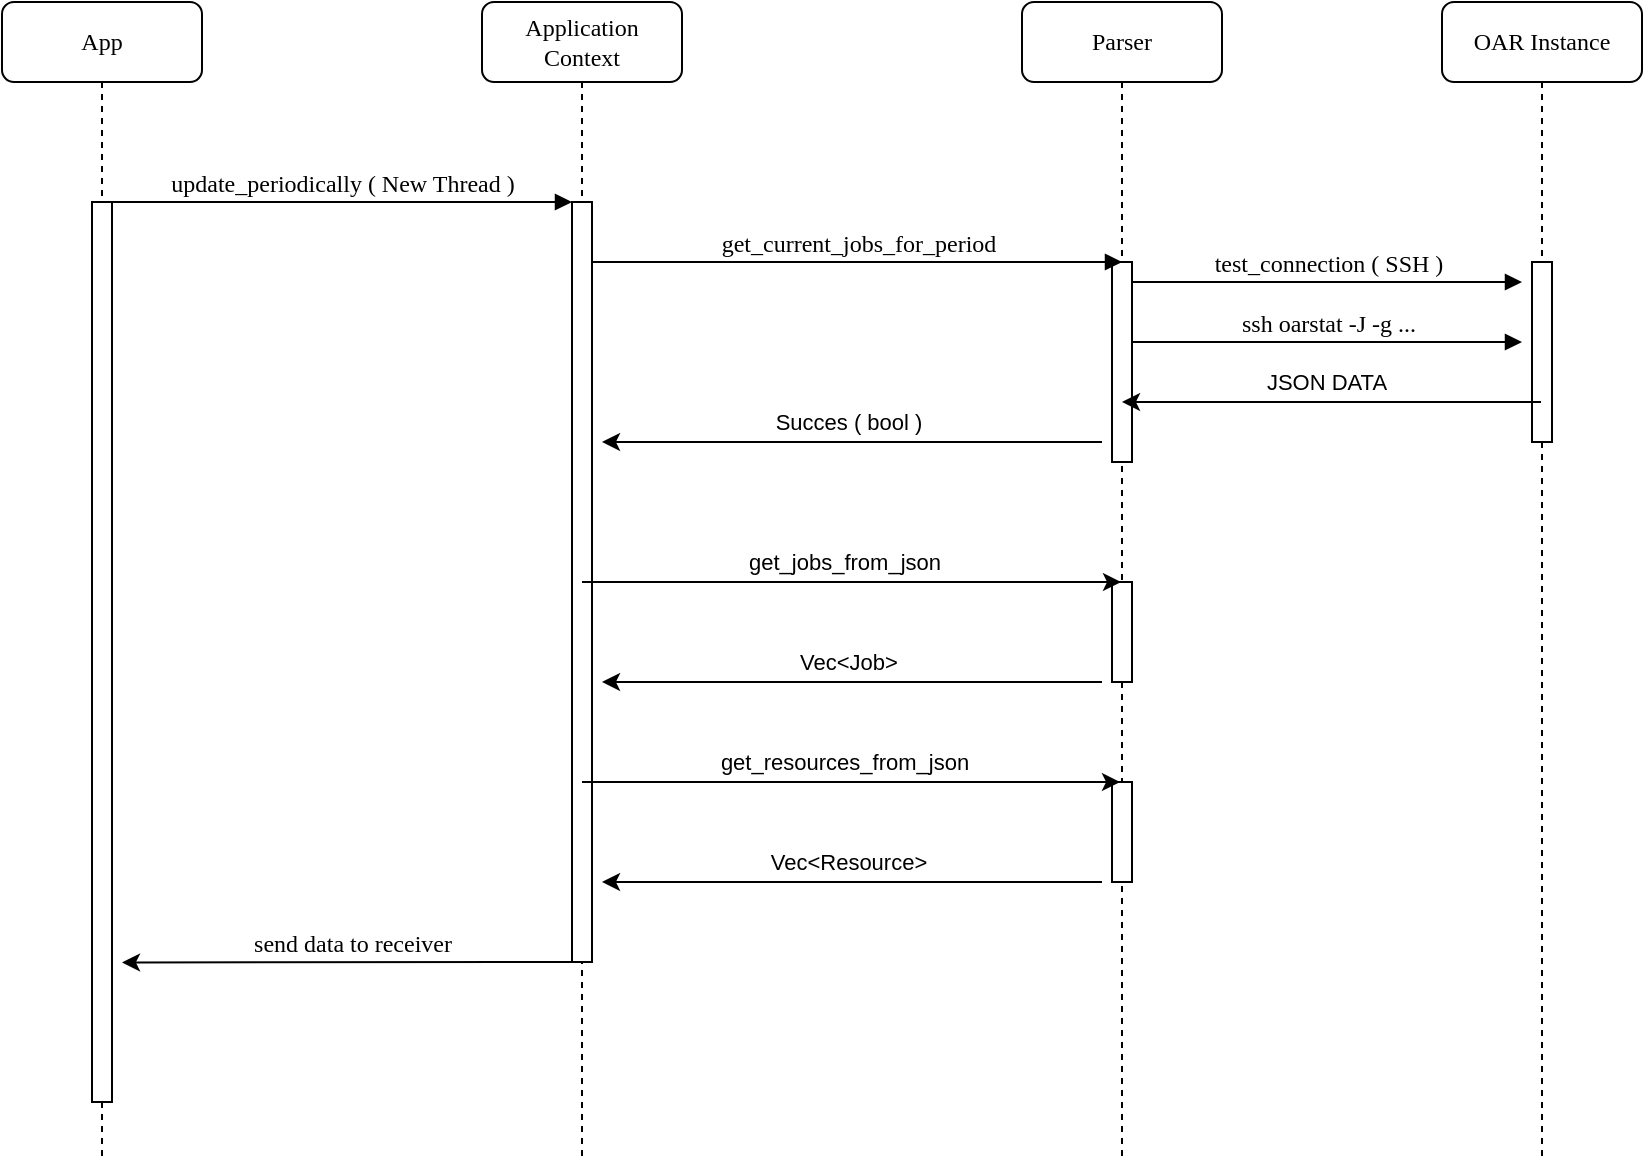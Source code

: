 <mxfile version="26.1.0" pages="3">
  <diagram name="Diagramme de Séquence - Fetching &amp; Parsing of Data" id="13e1069c-82ec-6db2-03f1-153e76fe0fe0">
    <mxGraphModel grid="1" page="1" gridSize="10" guides="1" tooltips="1" connect="1" arrows="1" fold="1" pageScale="1" pageWidth="1100" pageHeight="850" background="none" math="0" shadow="0">
      <root>
        <mxCell id="0" />
        <mxCell id="1" parent="0" />
        <mxCell id="7baba1c4bc27f4b0-2" value="Application&lt;br&gt;Context" style="shape=umlLifeline;perimeter=lifelinePerimeter;whiteSpace=wrap;html=1;container=1;collapsible=0;recursiveResize=0;outlineConnect=0;rounded=1;shadow=0;comic=0;labelBackgroundColor=none;strokeWidth=1;fontFamily=Verdana;fontSize=12;align=center;" vertex="1" parent="1">
          <mxGeometry x="340" y="80" width="100" height="580" as="geometry" />
        </mxCell>
        <mxCell id="7baba1c4bc27f4b0-10" value="" style="html=1;points=[];perimeter=orthogonalPerimeter;rounded=0;shadow=0;comic=0;labelBackgroundColor=none;strokeWidth=1;fontFamily=Verdana;fontSize=12;align=center;" vertex="1" parent="7baba1c4bc27f4b0-2">
          <mxGeometry x="45" y="100" width="10" height="380" as="geometry" />
        </mxCell>
        <mxCell id="7baba1c4bc27f4b0-3" value="Parser" style="shape=umlLifeline;perimeter=lifelinePerimeter;whiteSpace=wrap;html=1;container=1;collapsible=0;recursiveResize=0;outlineConnect=0;rounded=1;shadow=0;comic=0;labelBackgroundColor=none;strokeWidth=1;fontFamily=Verdana;fontSize=12;align=center;" vertex="1" parent="1">
          <mxGeometry x="610" y="80" width="100" height="580" as="geometry" />
        </mxCell>
        <mxCell id="7baba1c4bc27f4b0-13" value="" style="html=1;points=[];perimeter=orthogonalPerimeter;rounded=0;shadow=0;comic=0;labelBackgroundColor=none;strokeWidth=1;fontFamily=Verdana;fontSize=12;align=center;" vertex="1" parent="7baba1c4bc27f4b0-3">
          <mxGeometry x="45" y="130" width="10" height="100" as="geometry" />
        </mxCell>
        <mxCell id="7baba1c4bc27f4b0-14" value="get_current_jobs_for_period" style="html=1;verticalAlign=bottom;endArrow=block;labelBackgroundColor=none;fontFamily=Verdana;fontSize=12;edgeStyle=elbowEdgeStyle;elbow=vertical;" edge="1" parent="7baba1c4bc27f4b0-3">
          <mxGeometry relative="1" as="geometry">
            <mxPoint x="-215" y="130" as="sourcePoint" />
            <mxPoint x="50" y="130" as="targetPoint" />
          </mxGeometry>
        </mxCell>
        <mxCell id="AS2yda0k8rOJkDfCikmT-8" value="ssh oarstat -J -g ... " style="html=1;verticalAlign=bottom;endArrow=block;labelBackgroundColor=none;fontFamily=Verdana;fontSize=12;edgeStyle=elbowEdgeStyle;elbow=vertical;" edge="1" parent="7baba1c4bc27f4b0-3">
          <mxGeometry x="0.005" relative="1" as="geometry">
            <mxPoint x="55" y="170" as="sourcePoint" />
            <mxPoint x="250" y="170" as="targetPoint" />
            <mxPoint as="offset" />
          </mxGeometry>
        </mxCell>
        <mxCell id="AS2yda0k8rOJkDfCikmT-19" value="" style="html=1;points=[];perimeter=orthogonalPerimeter;rounded=0;shadow=0;comic=0;labelBackgroundColor=none;strokeWidth=1;fontFamily=Verdana;fontSize=12;align=center;" vertex="1" parent="7baba1c4bc27f4b0-3">
          <mxGeometry x="45" y="290" width="10" height="50" as="geometry" />
        </mxCell>
        <mxCell id="AS2yda0k8rOJkDfCikmT-25" value="" style="endArrow=classic;html=1;rounded=0;" edge="1" parent="7baba1c4bc27f4b0-3">
          <mxGeometry width="50" height="50" relative="1" as="geometry">
            <mxPoint x="40" y="340" as="sourcePoint" />
            <mxPoint x="-210" y="340" as="targetPoint" />
          </mxGeometry>
        </mxCell>
        <mxCell id="AS2yda0k8rOJkDfCikmT-26" value="Vec&amp;lt;Job&amp;gt;" style="edgeLabel;html=1;align=center;verticalAlign=middle;resizable=0;points=[];" connectable="0" vertex="1" parent="AS2yda0k8rOJkDfCikmT-25">
          <mxGeometry x="0.306" y="-1" relative="1" as="geometry">
            <mxPoint x="36" y="-9" as="offset" />
          </mxGeometry>
        </mxCell>
        <mxCell id="AS2yda0k8rOJkDfCikmT-31" value="" style="html=1;points=[];perimeter=orthogonalPerimeter;rounded=0;shadow=0;comic=0;labelBackgroundColor=none;strokeWidth=1;fontFamily=Verdana;fontSize=12;align=center;" vertex="1" parent="7baba1c4bc27f4b0-3">
          <mxGeometry x="45" y="390" width="10" height="50" as="geometry" />
        </mxCell>
        <mxCell id="7baba1c4bc27f4b0-4" value="O&lt;span style=&quot;white-space: pre;&quot;&gt;AR Instance&lt;/span&gt;" style="shape=umlLifeline;perimeter=lifelinePerimeter;whiteSpace=wrap;html=1;container=1;collapsible=0;recursiveResize=0;outlineConnect=0;rounded=1;shadow=0;comic=0;labelBackgroundColor=none;strokeWidth=1;fontFamily=Verdana;fontSize=12;align=center;" vertex="1" parent="1">
          <mxGeometry x="820" y="80" width="100" height="580" as="geometry" />
        </mxCell>
        <mxCell id="AS2yda0k8rOJkDfCikmT-1" value="" style="html=1;points=[];perimeter=orthogonalPerimeter;rounded=0;shadow=0;comic=0;labelBackgroundColor=none;strokeWidth=1;fontFamily=Verdana;fontSize=12;align=center;" vertex="1" parent="7baba1c4bc27f4b0-4">
          <mxGeometry x="45" y="130" width="10" height="90" as="geometry" />
        </mxCell>
        <mxCell id="AS2yda0k8rOJkDfCikmT-7" value="test_connection ( SSH )" style="html=1;verticalAlign=bottom;endArrow=block;labelBackgroundColor=none;fontFamily=Verdana;fontSize=12;edgeStyle=elbowEdgeStyle;elbow=vertical;" edge="1" parent="7baba1c4bc27f4b0-4">
          <mxGeometry relative="1" as="geometry">
            <mxPoint x="-155" y="140" as="sourcePoint" />
            <mxPoint x="40" y="140" as="targetPoint" />
          </mxGeometry>
        </mxCell>
        <mxCell id="7baba1c4bc27f4b0-8" value="App" style="shape=umlLifeline;perimeter=lifelinePerimeter;whiteSpace=wrap;html=1;container=1;collapsible=0;recursiveResize=0;outlineConnect=0;rounded=1;shadow=0;comic=0;labelBackgroundColor=none;strokeWidth=1;fontFamily=Verdana;fontSize=12;align=center;" vertex="1" parent="1">
          <mxGeometry x="100" y="80" width="100" height="580" as="geometry" />
        </mxCell>
        <mxCell id="7baba1c4bc27f4b0-9" value="" style="html=1;points=[];perimeter=orthogonalPerimeter;rounded=0;shadow=0;comic=0;labelBackgroundColor=none;strokeWidth=1;fontFamily=Verdana;fontSize=12;align=center;" vertex="1" parent="7baba1c4bc27f4b0-8">
          <mxGeometry x="45" y="100" width="10" height="450" as="geometry" />
        </mxCell>
        <mxCell id="7baba1c4bc27f4b0-11" value="update_periodically ( New Thread )" style="html=1;verticalAlign=bottom;endArrow=block;entryX=0;entryY=0;labelBackgroundColor=none;fontFamily=Verdana;fontSize=12;edgeStyle=elbowEdgeStyle;elbow=vertical;" edge="1" parent="1" source="7baba1c4bc27f4b0-9" target="7baba1c4bc27f4b0-10">
          <mxGeometry relative="1" as="geometry">
            <mxPoint x="220" y="190" as="sourcePoint" />
          </mxGeometry>
        </mxCell>
        <mxCell id="AS2yda0k8rOJkDfCikmT-11" value="" style="endArrow=classic;html=1;rounded=0;" edge="1" parent="1" target="7baba1c4bc27f4b0-3">
          <mxGeometry width="50" height="50" relative="1" as="geometry">
            <mxPoint x="869.5" y="280" as="sourcePoint" />
            <mxPoint x="680" y="280" as="targetPoint" />
          </mxGeometry>
        </mxCell>
        <mxCell id="AS2yda0k8rOJkDfCikmT-13" value="JSON DATA" style="edgeLabel;html=1;align=center;verticalAlign=middle;resizable=0;points=[];" connectable="0" vertex="1" parent="AS2yda0k8rOJkDfCikmT-11">
          <mxGeometry x="0.1" y="-4" relative="1" as="geometry">
            <mxPoint x="7" y="-6" as="offset" />
          </mxGeometry>
        </mxCell>
        <mxCell id="AS2yda0k8rOJkDfCikmT-15" value="" style="endArrow=classic;html=1;rounded=0;" edge="1" parent="1">
          <mxGeometry width="50" height="50" relative="1" as="geometry">
            <mxPoint x="650" y="300" as="sourcePoint" />
            <mxPoint x="400" y="300" as="targetPoint" />
          </mxGeometry>
        </mxCell>
        <mxCell id="AS2yda0k8rOJkDfCikmT-16" value="Succes ( bool )" style="edgeLabel;html=1;align=center;verticalAlign=middle;resizable=0;points=[];" connectable="0" vertex="1" parent="AS2yda0k8rOJkDfCikmT-15">
          <mxGeometry x="0.306" y="-1" relative="1" as="geometry">
            <mxPoint x="36" y="-9" as="offset" />
          </mxGeometry>
        </mxCell>
        <mxCell id="AS2yda0k8rOJkDfCikmT-18" value="" style="endArrow=classic;html=1;rounded=0;" edge="1" parent="1" target="7baba1c4bc27f4b0-3">
          <mxGeometry width="50" height="50" relative="1" as="geometry">
            <mxPoint x="390" y="370" as="sourcePoint" />
            <mxPoint x="570" y="360" as="targetPoint" />
          </mxGeometry>
        </mxCell>
        <mxCell id="AS2yda0k8rOJkDfCikmT-20" value="get_jobs_from_json" style="edgeLabel;html=1;align=center;verticalAlign=middle;resizable=0;points=[];" connectable="0" vertex="1" parent="AS2yda0k8rOJkDfCikmT-18">
          <mxGeometry x="-0.056" y="-2" relative="1" as="geometry">
            <mxPoint x="4" y="-12" as="offset" />
          </mxGeometry>
        </mxCell>
        <mxCell id="AS2yda0k8rOJkDfCikmT-27" value="" style="endArrow=classic;html=1;rounded=0;" edge="1" parent="1">
          <mxGeometry width="50" height="50" relative="1" as="geometry">
            <mxPoint x="650" y="520" as="sourcePoint" />
            <mxPoint x="400" y="520" as="targetPoint" />
          </mxGeometry>
        </mxCell>
        <mxCell id="AS2yda0k8rOJkDfCikmT-28" value="Vec&amp;lt;Resource&amp;gt;" style="edgeLabel;html=1;align=center;verticalAlign=middle;resizable=0;points=[];" connectable="0" vertex="1" parent="AS2yda0k8rOJkDfCikmT-27">
          <mxGeometry x="0.306" y="-1" relative="1" as="geometry">
            <mxPoint x="36" y="-9" as="offset" />
          </mxGeometry>
        </mxCell>
        <mxCell id="AS2yda0k8rOJkDfCikmT-29" value="" style="endArrow=classic;html=1;rounded=0;" edge="1" parent="1">
          <mxGeometry width="50" height="50" relative="1" as="geometry">
            <mxPoint x="390" y="470" as="sourcePoint" />
            <mxPoint x="659" y="470" as="targetPoint" />
          </mxGeometry>
        </mxCell>
        <mxCell id="AS2yda0k8rOJkDfCikmT-30" value="get_resources_from_json" style="edgeLabel;html=1;align=center;verticalAlign=middle;resizable=0;points=[];" connectable="0" vertex="1" parent="AS2yda0k8rOJkDfCikmT-29">
          <mxGeometry x="-0.056" y="-2" relative="1" as="geometry">
            <mxPoint x="4" y="-12" as="offset" />
          </mxGeometry>
        </mxCell>
        <mxCell id="AS2yda0k8rOJkDfCikmT-34" value="send data to receiver" style="html=1;verticalAlign=bottom;endArrow=none;entryX=0;entryY=0;labelBackgroundColor=none;fontFamily=Verdana;fontSize=12;edgeStyle=elbowEdgeStyle;elbow=vertical;startArrow=classic;startFill=1;" edge="1" parent="1">
          <mxGeometry relative="1" as="geometry">
            <mxPoint x="160" y="560.21" as="sourcePoint" />
            <mxPoint x="390" y="560.21" as="targetPoint" />
          </mxGeometry>
        </mxCell>
      </root>
    </mxGraphModel>
  </diagram>
  <diagram id="MAzBtPNgPYo5SyhFocsn" name="Description Job">
    <mxGraphModel grid="1" page="1" gridSize="10" guides="1" tooltips="1" connect="1" arrows="1" fold="1" pageScale="1" pageWidth="850" pageHeight="1100" math="0" shadow="0">
      <root>
        <mxCell id="0" />
        <mxCell id="1" parent="0" />
        <mxCell id="FJhhMWfbsQ_DQhuJVzdN-1" value="&lt;div&gt;Job&lt;/div&gt;" style="swimlane;fontStyle=0;childLayout=stackLayout;horizontal=1;startSize=26;fillColor=none;horizontalStack=0;resizeParent=1;resizeParentMax=0;resizeLast=0;collapsible=1;marginBottom=0;whiteSpace=wrap;html=1;" vertex="1" parent="1">
          <mxGeometry x="60" y="90" width="750" height="860" as="geometry">
            <mxRectangle x="60" y="90" width="60" height="30" as="alternateBounds" />
          </mxGeometry>
        </mxCell>
        <mxCell id="FJhhMWfbsQ_DQhuJVzdN-9" value="+ id: int &lt;b&gt;&lt;span style=&quot;color: rgb(77, 153, 0);&quot;&gt;// numéro d&#39;identifiant du job&lt;/span&gt;&lt;/b&gt;" style="text;strokeColor=none;fillColor=none;align=left;verticalAlign=top;spacingLeft=4;spacingRight=4;overflow=hidden;rotatable=0;points=[[0,0.5],[1,0.5]];portConstraint=eastwest;whiteSpace=wrap;html=1;" vertex="1" parent="FJhhMWfbsQ_DQhuJVzdN-1">
          <mxGeometry y="26" width="750" height="26" as="geometry" />
        </mxCell>
        <mxCell id="Iw6PFchgRPZupZEdCZGL-9" value="+ name : String &lt;b&gt;&lt;span style=&quot;color: rgb(77, 153, 0);&quot;&gt;// nom du job&lt;/span&gt;&lt;/b&gt;" style="text;strokeColor=none;fillColor=none;align=left;verticalAlign=top;spacingLeft=4;spacingRight=4;overflow=hidden;rotatable=0;points=[[0,0.5],[1,0.5]];portConstraint=eastwest;whiteSpace=wrap;html=1;" vertex="1" parent="FJhhMWfbsQ_DQhuJVzdN-1">
          <mxGeometry y="52" width="750" height="26" as="geometry" />
        </mxCell>
        <mxCell id="y81bbdeJFZ2zhmrjRkJd-1" value="+ state : ENUM(‘Waiting’,’Hold’,&lt;br&gt;‘toLaunch’, ‘toError’,&lt;br&gt;‘toAckReservation’,&lt;br&gt;‘Launching’, ‘Running’&lt;br&gt;‘Suspended’,&lt;br&gt;‘Resuming’,&lt;br&gt;, ‘Finishing’,&lt;br&gt;‘Terminated’, ‘Error’) &lt;b&gt;&lt;span style=&quot;color: rgb(77, 153, 0);&quot;&gt;// état du job&lt;/span&gt;&lt;/b&gt;" style="text;strokeColor=none;fillColor=none;align=left;verticalAlign=top;spacingLeft=4;spacingRight=4;overflow=hidden;rotatable=0;points=[[0,0.5],[1,0.5]];portConstraint=eastwest;whiteSpace=wrap;html=1;" vertex="1" parent="FJhhMWfbsQ_DQhuJVzdN-1">
          <mxGeometry y="78" width="750" height="128" as="geometry" />
        </mxCell>
        <mxCell id="FJhhMWfbsQ_DQhuJVzdN-2" value="+ type : ENUM(&#39;Passive&#39;, &#39;Interactive&#39;) : &lt;b&gt;&lt;span style=&quot;color: rgb(77, 153, 0);&quot;&gt;// type de job, passive job =&amp;gt; programme, interactive job =&amp;gt; shell interactif&lt;br&gt;&lt;/span&gt;&lt;/b&gt;" style="text;strokeColor=none;fillColor=none;align=left;verticalAlign=top;spacingLeft=4;spacingRight=4;overflow=hidden;rotatable=0;points=[[0,0.5],[1,0.5]];portConstraint=eastwest;whiteSpace=wrap;html=1;" vertex="1" parent="FJhhMWfbsQ_DQhuJVzdN-1">
          <mxGeometry y="206" width="750" height="26" as="geometry" />
        </mxCell>
        <mxCell id="FJhhMWfbsQ_DQhuJVzdN-5" value="+ assigned_network_address : String[] &lt;b&gt;&lt;span style=&quot;color: rgb(77, 153, 0);&quot;&gt;// liste des adresses réseaux &lt;span&gt;sur lesquelles le job est exécuté&lt;/span&gt;&lt;/span&gt;&lt;/b&gt;" style="text;strokeColor=none;fillColor=none;align=left;verticalAlign=top;spacingLeft=4;spacingRight=4;overflow=hidden;rotatable=0;points=[[0,0.5],[1,0.5]];portConstraint=eastwest;whiteSpace=wrap;html=1;" vertex="1" parent="FJhhMWfbsQ_DQhuJVzdN-1">
          <mxGeometry y="232" width="750" height="28" as="geometry" />
        </mxCell>
        <mxCell id="FJhhMWfbsQ_DQhuJVzdN-7" value="+ submission_time : epoch time &lt;b&gt;&lt;span style=&quot;color: rgb(77, 153, 0);&quot;&gt;// date de soumission du job&lt;/span&gt;&lt;/b&gt;" style="text;strokeColor=none;fillColor=none;align=left;verticalAlign=top;spacingLeft=4;spacingRight=4;overflow=hidden;rotatable=0;points=[[0,0.5],[1,0.5]];portConstraint=eastwest;whiteSpace=wrap;html=1;" vertex="1" parent="FJhhMWfbsQ_DQhuJVzdN-1">
          <mxGeometry y="260" width="750" height="26" as="geometry" />
        </mxCell>
        <mxCell id="FJhhMWfbsQ_DQhuJVzdN-6" value="+ scheduled_start : epoch time &lt;b&gt;&lt;span style=&quot;color: rgb(77, 153, 0);&quot;&gt;// date de début d&#39;exécution prévue&lt;/span&gt;&lt;/b&gt;" style="text;strokeColor=none;fillColor=none;align=left;verticalAlign=top;spacingLeft=4;spacingRight=4;overflow=hidden;rotatable=0;points=[[0,0.5],[1,0.5]];portConstraint=eastwest;whiteSpace=wrap;html=1;" vertex="1" parent="FJhhMWfbsQ_DQhuJVzdN-1">
          <mxGeometry y="286" width="750" height="28" as="geometry" />
        </mxCell>
        <mxCell id="FJhhMWfbsQ_DQhuJVzdN-8" value="+ start_time : epoch time &lt;b&gt;&lt;span style=&quot;color: rgb(77, 153, 0);&quot;&gt;// date de début d&#39;exécution&lt;/span&gt;&lt;/b&gt;" style="text;strokeColor=none;fillColor=none;align=left;verticalAlign=top;spacingLeft=4;spacingRight=4;overflow=hidden;rotatable=0;points=[[0,0.5],[1,0.5]];portConstraint=eastwest;whiteSpace=wrap;html=1;" vertex="1" parent="FJhhMWfbsQ_DQhuJVzdN-1">
          <mxGeometry y="314" width="750" height="26" as="geometry" />
        </mxCell>
        <mxCell id="FJhhMWfbsQ_DQhuJVzdN-11" value="+ stop_time : epoch time &lt;b&gt;&lt;span style=&quot;color: rgb(77, 153, 0);&quot;&gt;// date de fin d&#39;exécution&lt;/span&gt;&lt;/b&gt;" style="text;strokeColor=none;fillColor=none;align=left;verticalAlign=top;spacingLeft=4;spacingRight=4;overflow=hidden;rotatable=0;points=[[0,0.5],[1,0.5]];portConstraint=eastwest;whiteSpace=wrap;html=1;" vertex="1" parent="FJhhMWfbsQ_DQhuJVzdN-1">
          <mxGeometry y="340" width="750" height="26" as="geometry" />
        </mxCell>
        <mxCell id="FJhhMWfbsQ_DQhuJVzdN-10" value="+ walltime : int &lt;b&gt;&lt;span style=&quot;color: rgb(77, 153, 0);&quot;&gt;// durée de réservation maximale (en secondes)&lt;br&gt;&lt;/span&gt;&lt;/b&gt;" style="text;strokeColor=none;fillColor=none;align=left;verticalAlign=top;spacingLeft=4;spacingRight=4;overflow=hidden;rotatable=0;points=[[0,0.5],[1,0.5]];portConstraint=eastwest;whiteSpace=wrap;html=1;" vertex="1" parent="FJhhMWfbsQ_DQhuJVzdN-1">
          <mxGeometry y="366" width="750" height="26" as="geometry" />
        </mxCell>
        <mxCell id="wybaxItsfB5w7StVoRx_-2" value="+ owner : String &lt;b&gt;&lt;span style=&quot;color: rgb(77, 153, 0);&quot;&gt;// nom du détenteur de la ressource&lt;/span&gt;&lt;/b&gt;" style="text;strokeColor=none;fillColor=none;align=left;verticalAlign=top;spacingLeft=4;spacingRight=4;overflow=hidden;rotatable=0;points=[[0,0.5],[1,0.5]];portConstraint=eastwest;whiteSpace=wrap;html=1;" vertex="1" parent="FJhhMWfbsQ_DQhuJVzdN-1">
          <mxGeometry y="392" width="750" height="26" as="geometry" />
        </mxCell>
        <mxCell id="FJhhMWfbsQ_DQhuJVzdN-12" value="+ launching_directory : String &lt;b&gt;&lt;span style=&quot;color: rgb(77, 153, 0);&quot;&gt;// répertoire de lancement du job&lt;/span&gt;&lt;/b&gt; " style="text;strokeColor=none;fillColor=none;align=left;verticalAlign=top;spacingLeft=4;spacingRight=4;overflow=hidden;rotatable=0;points=[[0,0.5],[1,0.5]];portConstraint=eastwest;whiteSpace=wrap;html=1;" vertex="1" parent="FJhhMWfbsQ_DQhuJVzdN-1">
          <mxGeometry y="418" width="750" height="26" as="geometry" />
        </mxCell>
        <mxCell id="Iw6PFchgRPZupZEdCZGL-8" value="+ reservation : ENUM(&#39;None&#39;, &#39;toSchedule&#39;, &#39;Scheduled&#39;) &lt;b&gt;&lt;span style=&quot;color: rgb(77, 153, 0);&quot;&gt;// spécifie si le job est une réservation (toSchedule/Scheduled) ou pas (None)&lt;/span&gt;&lt;/b&gt;" style="text;strokeColor=none;fillColor=none;align=left;verticalAlign=top;spacingLeft=4;spacingRight=4;overflow=hidden;rotatable=0;points=[[0,0.5],[1,0.5]];portConstraint=eastwest;whiteSpace=wrap;html=1;" vertex="1" parent="FJhhMWfbsQ_DQhuJVzdN-1">
          <mxGeometry y="444" width="750" height="26" as="geometry" />
        </mxCell>
        <mxCell id="Iw6PFchgRPZupZEdCZGL-10" value="+ exit_code : int &lt;b&gt;&lt;span style=&quot;color: rgb(77, 153, 0);&quot;&gt;// code de retour pour les passive job&lt;/span&gt;&lt;/b&gt;" style="text;strokeColor=none;fillColor=none;align=left;verticalAlign=top;spacingLeft=4;spacingRight=4;overflow=hidden;rotatable=0;points=[[0,0.5],[1,0.5]];portConstraint=eastwest;whiteSpace=wrap;html=1;" vertex="1" parent="FJhhMWfbsQ_DQhuJVzdN-1">
          <mxGeometry y="470" width="750" height="26" as="geometry" />
        </mxCell>
        <mxCell id="WOwM1FTwOsHXtSB16qIT-1" value="+ command : String &lt;b&gt;&lt;span style=&quot;color: rgb(77, 153, 0);&quot;&gt;// nom du programme à exécuter&lt;/span&gt;&lt;/b&gt;" style="text;strokeColor=none;fillColor=none;align=left;verticalAlign=top;spacingLeft=4;spacingRight=4;overflow=hidden;rotatable=0;points=[[0,0.5],[1,0.5]];portConstraint=eastwest;whiteSpace=wrap;html=1;" vertex="1" parent="FJhhMWfbsQ_DQhuJVzdN-1">
          <mxGeometry y="496" width="750" height="26" as="geometry" />
        </mxCell>
        <mxCell id="WOwM1FTwOsHXtSB16qIT-2" value="&lt;div&gt;+ stdout_file : String &lt;b&gt;&lt;span style=&quot;color: rgb(77, 153, 0);&quot;&gt;// nom du fichier où rediriger le programme STDOUT&lt;/span&gt;&lt;/b&gt;&lt;br&gt;&lt;/div&gt;&amp;nbsp;" style="text;strokeColor=none;fillColor=none;align=left;verticalAlign=top;spacingLeft=4;spacingRight=4;overflow=hidden;rotatable=0;points=[[0,0.5],[1,0.5]];portConstraint=eastwest;whiteSpace=wrap;html=1;" vertex="1" parent="FJhhMWfbsQ_DQhuJVzdN-1">
          <mxGeometry y="522" width="750" height="26" as="geometry" />
        </mxCell>
        <mxCell id="WOwM1FTwOsHXtSB16qIT-3" value="+ stderr_file : String &lt;b&gt;&lt;span style=&quot;color: rgb(77, 153, 0);&quot;&gt;// nom du fichier où rediriger le programme STDERR&lt;/span&gt;&lt;/b&gt;" style="text;strokeColor=none;fillColor=none;align=left;verticalAlign=top;spacingLeft=4;spacingRight=4;overflow=hidden;rotatable=0;points=[[0,0.5],[1,0.5]];portConstraint=eastwest;whiteSpace=wrap;html=1;" vertex="1" parent="FJhhMWfbsQ_DQhuJVzdN-1">
          <mxGeometry y="548" width="750" height="26" as="geometry" />
        </mxCell>
        <mxCell id="WOwM1FTwOsHXtSB16qIT-4" value="+ cpuset_name : String &lt;b&gt;&lt;span style=&quot;color: rgb(77, 153, 0);&quot;&gt;// nom du répertoire cpuset utilisé le job sur chaque noeud&lt;/span&gt;&lt;/b&gt;" style="text;strokeColor=none;fillColor=none;align=left;verticalAlign=top;spacingLeft=4;spacingRight=4;overflow=hidden;rotatable=0;points=[[0,0.5],[1,0.5]];portConstraint=eastwest;whiteSpace=wrap;html=1;" vertex="1" parent="FJhhMWfbsQ_DQhuJVzdN-1">
          <mxGeometry y="574" width="750" height="26" as="geometry" />
        </mxCell>
        <mxCell id="WOwM1FTwOsHXtSB16qIT-6" value="+ message : String &lt;b&gt;&lt;span style=&quot;color: rgb(77, 153, 0);&quot;&gt;// message d&#39;information pour l&#39;utilisateur&lt;/span&gt;&lt;/b&gt;" style="text;strokeColor=none;fillColor=none;align=left;verticalAlign=top;spacingLeft=4;spacingRight=4;overflow=hidden;rotatable=0;points=[[0,0.5],[1,0.5]];portConstraint=eastwest;whiteSpace=wrap;html=1;" vertex="1" parent="FJhhMWfbsQ_DQhuJVzdN-1">
          <mxGeometry y="600" width="750" height="26" as="geometry" />
        </mxCell>
        <mxCell id="WOwM1FTwOsHXtSB16qIT-7" value="+ project : String &lt;b&gt;&lt;span style=&quot;color: rgb(77, 153, 0);&quot;&gt;// nom donné par l&#39;utilisateur&lt;/span&gt;&lt;/b&gt;" style="text;strokeColor=none;fillColor=none;align=left;verticalAlign=top;spacingLeft=4;spacingRight=4;overflow=hidden;rotatable=0;points=[[0,0.5],[1,0.5]];portConstraint=eastwest;whiteSpace=wrap;html=1;" vertex="1" parent="FJhhMWfbsQ_DQhuJVzdN-1">
          <mxGeometry y="626" width="750" height="26" as="geometry" />
        </mxCell>
        <mxCell id="WOwM1FTwOsHXtSB16qIT-8" value="+ initial_request : String &lt;b&gt;&lt;span style=&quot;color: rgb(77, 153, 0);&quot;&gt;// arguments initiaux d&#39;oarsub&lt;/span&gt;&lt;/b&gt;" style="text;strokeColor=none;fillColor=none;align=left;verticalAlign=top;spacingLeft=4;spacingRight=4;overflow=hidden;rotatable=0;points=[[0,0.5],[1,0.5]];portConstraint=eastwest;whiteSpace=wrap;html=1;" vertex="1" parent="FJhhMWfbsQ_DQhuJVzdN-1">
          <mxGeometry y="652" width="750" height="26" as="geometry" />
        </mxCell>
        <mxCell id="WOwM1FTwOsHXtSB16qIT-9" value="+ wanted_ressources : String &lt;b&gt;&lt;span style=&quot;color: rgb(77, 153, 0);&quot;&gt;// spécifie les ressources demandées pour un job&lt;/span&gt;&lt;/b&gt;" style="text;strokeColor=none;fillColor=none;align=left;verticalAlign=top;spacingLeft=4;spacingRight=4;overflow=hidden;rotatable=0;points=[[0,0.5],[1,0.5]];portConstraint=eastwest;whiteSpace=wrap;html=1;" vertex="1" parent="FJhhMWfbsQ_DQhuJVzdN-1">
          <mxGeometry y="678" width="750" height="26" as="geometry" />
        </mxCell>
        <mxCell id="57eHaPekEj_oE7Ux8ITB-1" value="+&amp;nbsp;resubmit_job_id : int &lt;b&gt;&lt;span style=&quot;color: rgb(77, 153, 0);&quot;&gt;// Id du job précédent s&#39;il a été resoumie&lt;br&gt;&lt;/span&gt;&lt;/b&gt;" style="text;strokeColor=none;fillColor=none;align=left;verticalAlign=top;spacingLeft=4;spacingRight=4;overflow=hidden;rotatable=0;points=[[0,0.5],[1,0.5]];portConstraint=eastwest;whiteSpace=wrap;html=1;" vertex="1" parent="FJhhMWfbsQ_DQhuJVzdN-1">
          <mxGeometry y="704" width="750" height="26" as="geometry" />
        </mxCell>
        <mxCell id="57eHaPekEj_oE7Ux8ITB-2" value="+&amp;nbsp;events : event[] &lt;b&gt;&lt;span style=&quot;color: rgb(77, 153, 0);&quot;&gt;// Liste d&#39;évènement lié au job&lt;br&gt;&lt;/span&gt;&lt;/b&gt;" style="text;strokeColor=none;fillColor=none;align=left;verticalAlign=top;spacingLeft=4;spacingRight=4;overflow=hidden;rotatable=0;points=[[0,0.5],[1,0.5]];portConstraint=eastwest;whiteSpace=wrap;html=1;" vertex="1" parent="FJhhMWfbsQ_DQhuJVzdN-1">
          <mxGeometry y="730" width="750" height="26" as="geometry" />
        </mxCell>
        <mxCell id="57eHaPekEj_oE7Ux8ITB-3" value="+ properties : texte &lt;b&gt;&lt;span style=&quot;color: rgb(77, 153, 0);&quot;&gt;// Les propriétés que le neud assigné à ce job doit respecter&lt;br&gt;&lt;/span&gt;&lt;/b&gt;" style="text;strokeColor=none;fillColor=none;align=left;verticalAlign=top;spacingLeft=4;spacingRight=4;overflow=hidden;rotatable=0;points=[[0,0.5],[1,0.5]];portConstraint=eastwest;whiteSpace=wrap;html=1;" vertex="1" parent="FJhhMWfbsQ_DQhuJVzdN-1">
          <mxGeometry y="756" width="750" height="26" as="geometry" />
        </mxCell>
        <mxCell id="57eHaPekEj_oE7Ux8ITB-4" value="+ queue : ENUM(&#39;default&#39;) &lt;b&gt;&lt;span style=&quot;color: rgb(77, 153, 0);&quot;&gt;// File d&#39;attente utilisé&lt;br&gt;&lt;/span&gt;&lt;/b&gt;" style="text;strokeColor=none;fillColor=none;align=left;verticalAlign=top;spacingLeft=4;spacingRight=4;overflow=hidden;rotatable=0;points=[[0,0.5],[1,0.5]];portConstraint=eastwest;whiteSpace=wrap;html=1;" vertex="1" parent="FJhhMWfbsQ_DQhuJVzdN-1">
          <mxGeometry y="782" width="750" height="26" as="geometry" />
        </mxCell>
        <mxCell id="57eHaPekEj_oE7Ux8ITB-5" value="+ assigned_ressources : int[] &lt;b&gt;&lt;span style=&quot;color: rgb(77, 153, 0);&quot;&gt;// Liste des ressources allouée&lt;br&gt;&lt;/span&gt;&lt;/b&gt;" style="text;strokeColor=none;fillColor=none;align=left;verticalAlign=top;spacingLeft=4;spacingRight=4;overflow=hidden;rotatable=0;points=[[0,0.5],[1,0.5]];portConstraint=eastwest;whiteSpace=wrap;html=1;" vertex="1" parent="FJhhMWfbsQ_DQhuJVzdN-1">
          <mxGeometry y="808" width="750" height="26" as="geometry" />
        </mxCell>
        <mxCell id="57eHaPekEj_oE7Ux8ITB-6" value="+ dependencies : int[] &lt;b&gt;&lt;span style=&quot;color: rgb(77, 153, 0);&quot;&gt;// Liste des jobs dont celui-ci dépend&lt;br&gt;&lt;/span&gt;&lt;/b&gt;" style="text;strokeColor=none;fillColor=none;align=left;verticalAlign=top;spacingLeft=4;spacingRight=4;overflow=hidden;rotatable=0;points=[[0,0.5],[1,0.5]];portConstraint=eastwest;whiteSpace=wrap;html=1;" vertex="1" parent="FJhhMWfbsQ_DQhuJVzdN-1">
          <mxGeometry y="834" width="750" height="26" as="geometry" />
        </mxCell>
      </root>
    </mxGraphModel>
  </diagram>
  <diagram id="9Cxkcg8ycsNddU_MtQrh" name="Diagramme de classe">
    <mxGraphModel grid="1" page="1" gridSize="10" guides="1" tooltips="1" connect="1" arrows="1" fold="1" pageScale="1" pageWidth="827" pageHeight="1169" math="0" shadow="0">
      <root>
        <mxCell id="0" />
        <mxCell id="1" parent="0" />
        <mxCell id="gmPCLhWp20iGHg1FPXnw-7" value="" style="rounded=0;whiteSpace=wrap;html=1;fillColor=none;dashed=1;" vertex="1" parent="1">
          <mxGeometry x="380" y="890" width="890" height="270" as="geometry" />
        </mxCell>
        <mxCell id="gmPCLhWp20iGHg1FPXnw-9" value="" style="rounded=0;whiteSpace=wrap;html=1;fillColor=none;dashed=1;" vertex="1" parent="1">
          <mxGeometry x="295" y="370" width="1050" height="360" as="geometry" />
        </mxCell>
        <mxCell id="6Qhj5bcC_wxw02cFRDwg-1" value="App" style="swimlane;fontStyle=1;align=center;verticalAlign=top;childLayout=stackLayout;horizontal=1;startSize=26;horizontalStack=0;resizeParent=1;resizeParentMax=0;resizeLast=0;collapsible=1;marginBottom=0;whiteSpace=wrap;html=1;" vertex="1" parent="1">
          <mxGeometry x="670" y="760" width="300" height="60" as="geometry" />
        </mxCell>
        <mxCell id="6Qhj5bcC_wxw02cFRDwg-3" value="" style="line;strokeWidth=1;fillColor=none;align=left;verticalAlign=middle;spacingTop=-1;spacingLeft=3;spacingRight=3;rotatable=0;labelPosition=right;points=[];portConstraint=eastwest;strokeColor=inherit;" vertex="1" parent="6Qhj5bcC_wxw02cFRDwg-1">
          <mxGeometry y="26" width="300" height="8" as="geometry" />
        </mxCell>
        <mxCell id="6Qhj5bcC_wxw02cFRDwg-4" value="+ update(ctx Context, _frame Eframe): void" style="text;strokeColor=none;fillColor=none;align=left;verticalAlign=top;spacingLeft=4;spacingRight=4;overflow=hidden;rotatable=0;points=[[0,0.5],[1,0.5]];portConstraint=eastwest;whiteSpace=wrap;html=1;" vertex="1" parent="6Qhj5bcC_wxw02cFRDwg-1">
          <mxGeometry y="34" width="300" height="26" as="geometry" />
        </mxCell>
        <mxCell id="6Qhj5bcC_wxw02cFRDwg-12" style="edgeStyle=orthogonalEdgeStyle;rounded=0;orthogonalLoop=1;jettySize=auto;html=1;entryX=0.5;entryY=0;entryDx=0;entryDy=0;" edge="1" parent="1" source="6Qhj5bcC_wxw02cFRDwg-9">
          <mxGeometry relative="1" as="geometry">
            <mxPoint x="820.0" y="620.0" as="targetPoint" />
          </mxGeometry>
        </mxCell>
        <mxCell id="bONHDw10DpI0YvwLzUQb-1" style="edgeStyle=orthogonalEdgeStyle;rounded=0;orthogonalLoop=1;jettySize=auto;html=1;exitX=0.5;exitY=1;exitDx=0;exitDy=0;entryX=0.5;entryY=0;entryDx=0;entryDy=0;" edge="1" parent="1" source="6Qhj5bcC_wxw02cFRDwg-9" target="bONHDw10DpI0YvwLzUQb-4">
          <mxGeometry relative="1" as="geometry">
            <mxPoint x="655" y="620" as="targetPoint" />
          </mxGeometry>
        </mxCell>
        <mxCell id="bONHDw10DpI0YvwLzUQb-6" style="edgeStyle=orthogonalEdgeStyle;rounded=0;orthogonalLoop=1;jettySize=auto;html=1;entryX=0.5;entryY=0;entryDx=0;entryDy=0;" edge="1" parent="1" source="6Qhj5bcC_wxw02cFRDwg-9" target="6Qhj5bcC_wxw02cFRDwg-23">
          <mxGeometry relative="1" as="geometry" />
        </mxCell>
        <mxCell id="6Qhj5bcC_wxw02cFRDwg-9" value="&lt;p style=&quot;margin:0px;margin-top:4px;text-align:center;&quot;&gt;&lt;i&gt;&amp;lt;&amp;lt;Abstract&amp;gt;&amp;gt;&lt;/i&gt;&lt;br&gt;&lt;b&gt;View&lt;/b&gt;&lt;/p&gt;&lt;hr size=&quot;1&quot; style=&quot;border-style:solid;&quot;&gt;&lt;br&gt;&lt;hr size=&quot;1&quot; style=&quot;border-style:solid;&quot;&gt;&lt;p style=&quot;margin:0px;margin-left:4px;&quot;&gt;+ render(Ui ui, ApplicationContext app): void&lt;br&gt;&lt;/p&gt;" style="verticalAlign=top;align=left;overflow=fill;html=1;whiteSpace=wrap;" vertex="1" parent="1">
          <mxGeometry x="677.5" y="380" width="285" height="110" as="geometry" />
        </mxCell>
        <mxCell id="JdhOYXmm6buT5SwBp7O2-37" style="edgeStyle=orthogonalEdgeStyle;rounded=0;orthogonalLoop=1;jettySize=auto;html=1;entryX=0.5;entryY=0;entryDx=0;entryDy=0;endArrow=none;startFill=0;" edge="1" parent="1" source="6Qhj5bcC_wxw02cFRDwg-23" target="6Qhj5bcC_wxw02cFRDwg-1">
          <mxGeometry relative="1" as="geometry" />
        </mxCell>
        <mxCell id="6Qhj5bcC_wxw02cFRDwg-23" value="Dashboard" style="swimlane;fontStyle=1;align=center;verticalAlign=top;childLayout=stackLayout;horizontal=1;startSize=26;horizontalStack=0;resizeParent=1;resizeParentMax=0;resizeLast=0;collapsible=1;marginBottom=0;whiteSpace=wrap;html=1;" vertex="1" parent="1">
          <mxGeometry x="950" y="620" width="160" height="62" as="geometry" />
        </mxCell>
        <mxCell id="6Qhj5bcC_wxw02cFRDwg-25" value="" style="line;strokeWidth=1;fillColor=none;align=left;verticalAlign=middle;spacingTop=-1;spacingLeft=3;spacingRight=3;rotatable=0;labelPosition=right;points=[];portConstraint=eastwest;strokeColor=inherit;" vertex="1" parent="6Qhj5bcC_wxw02cFRDwg-23">
          <mxGeometry y="26" width="160" height="36" as="geometry" />
        </mxCell>
        <mxCell id="JdhOYXmm6buT5SwBp7O2-23" style="edgeStyle=orthogonalEdgeStyle;rounded=0;orthogonalLoop=1;jettySize=auto;html=1;entryX=0;entryY=0.5;entryDx=0;entryDy=0;endArrow=none;startFill=0;" edge="1" parent="1" source="6Qhj5bcC_wxw02cFRDwg-27" target="JdhOYXmm6buT5SwBp7O2-14">
          <mxGeometry relative="1" as="geometry" />
        </mxCell>
        <mxCell id="6Qhj5bcC_wxw02cFRDwg-27" value="Job" style="swimlane;fontStyle=1;align=center;verticalAlign=top;childLayout=stackLayout;horizontal=1;startSize=26;horizontalStack=0;resizeParent=1;resizeParentMax=0;resizeLast=0;collapsible=1;marginBottom=0;whiteSpace=wrap;html=1;" vertex="1" parent="1">
          <mxGeometry x="432.5" y="929" width="210" height="60" as="geometry" />
        </mxCell>
        <mxCell id="6Qhj5bcC_wxw02cFRDwg-28" value="... ( See other class diagram )" style="text;strokeColor=none;fillColor=none;align=left;verticalAlign=top;spacingLeft=4;spacingRight=4;overflow=hidden;rotatable=0;points=[[0,0.5],[1,0.5]];portConstraint=eastwest;whiteSpace=wrap;html=1;" vertex="1" parent="6Qhj5bcC_wxw02cFRDwg-27">
          <mxGeometry y="26" width="210" height="26" as="geometry" />
        </mxCell>
        <mxCell id="6Qhj5bcC_wxw02cFRDwg-29" value="" style="line;strokeWidth=1;fillColor=none;align=left;verticalAlign=middle;spacingTop=-1;spacingLeft=3;spacingRight=3;rotatable=0;labelPosition=right;points=[];portConstraint=eastwest;strokeColor=inherit;" vertex="1" parent="6Qhj5bcC_wxw02cFRDwg-27">
          <mxGeometry y="52" width="210" height="8" as="geometry" />
        </mxCell>
        <mxCell id="PJAoX25AqsGjObeJz6HZ-1" value="Parser" style="swimlane;fontStyle=1;align=center;verticalAlign=top;childLayout=stackLayout;horizontal=1;startSize=26;horizontalStack=0;resizeParent=1;resizeParentMax=0;resizeLast=0;collapsible=1;marginBottom=0;whiteSpace=wrap;html=1;" vertex="1" parent="1">
          <mxGeometry x="720" y="1025" width="390" height="90" as="geometry">
            <mxRectangle x="550" y="850" width="60" height="30" as="alternateBounds" />
          </mxGeometry>
        </mxCell>
        <mxCell id="PJAoX25AqsGjObeJz6HZ-3" value="" style="line;strokeWidth=1;fillColor=none;align=left;verticalAlign=middle;spacingTop=-1;spacingLeft=3;spacingRight=3;rotatable=0;labelPosition=right;points=[];portConstraint=eastwest;strokeColor=inherit;" vertex="1" parent="PJAoX25AqsGjObeJz6HZ-1">
          <mxGeometry y="26" width="390" height="8" as="geometry" />
        </mxCell>
        <mxCell id="PJAoX25AqsGjObeJz6HZ-4" value="&lt;div&gt;+ get_current_jobs_for_period(start_date Date, end_date Date): bool&lt;/div&gt;&lt;div&gt;- get_jobs_from_json(String file_path): Vec&amp;lt;Job&amp;gt;&lt;/div&gt;&lt;div&gt;&lt;div&gt;- get_resources_from_json(String file_path): Vec&amp;lt;Resource&amp;gt;&lt;/div&gt;&lt;/div&gt;" style="text;strokeColor=none;fillColor=none;align=left;verticalAlign=top;spacingLeft=4;spacingRight=4;overflow=hidden;rotatable=0;points=[[0,0.5],[1,0.5]];portConstraint=eastwest;whiteSpace=wrap;html=1;" vertex="1" parent="PJAoX25AqsGjObeJz6HZ-1">
          <mxGeometry y="34" width="390" height="56" as="geometry" />
        </mxCell>
        <mxCell id="JdhOYXmm6buT5SwBp7O2-38" style="edgeStyle=orthogonalEdgeStyle;rounded=0;orthogonalLoop=1;jettySize=auto;html=1;entryX=0.5;entryY=0;entryDx=0;entryDy=0;endArrow=none;startFill=0;" edge="1" parent="1" source="bONHDw10DpI0YvwLzUQb-4" target="6Qhj5bcC_wxw02cFRDwg-1">
          <mxGeometry relative="1" as="geometry" />
        </mxCell>
        <mxCell id="bONHDw10DpI0YvwLzUQb-4" value="Authentifcation" style="swimlane;fontStyle=1;align=center;verticalAlign=top;childLayout=stackLayout;horizontal=1;startSize=26;horizontalStack=0;resizeParent=1;resizeParentMax=0;resizeLast=0;collapsible=1;marginBottom=0;whiteSpace=wrap;html=1;" vertex="1" parent="1">
          <mxGeometry x="540" y="620" width="160" height="62" as="geometry" />
        </mxCell>
        <mxCell id="bONHDw10DpI0YvwLzUQb-5" value="" style="line;strokeWidth=1;fillColor=none;align=left;verticalAlign=middle;spacingTop=-1;spacingLeft=3;spacingRight=3;rotatable=0;labelPosition=right;points=[];portConstraint=eastwest;strokeColor=inherit;" vertex="1" parent="bONHDw10DpI0YvwLzUQb-4">
          <mxGeometry y="26" width="160" height="36" as="geometry" />
        </mxCell>
        <mxCell id="JdhOYXmm6buT5SwBp7O2-34" style="edgeStyle=orthogonalEdgeStyle;rounded=0;orthogonalLoop=1;jettySize=auto;html=1;entryX=0.5;entryY=1;entryDx=0;entryDy=0;endArrow=none;startFill=0;" edge="1" parent="1" source="JdhOYXmm6buT5SwBp7O2-13" target="6Qhj5bcC_wxw02cFRDwg-1">
          <mxGeometry relative="1" as="geometry" />
        </mxCell>
        <mxCell id="JdhOYXmm6buT5SwBp7O2-13" value="&lt;b&gt;ApplicationContext&lt;/b&gt;" style="swimlane;fontStyle=0;childLayout=stackLayout;horizontal=1;startSize=26;fillColor=none;horizontalStack=0;resizeParent=1;resizeParentMax=0;resizeLast=0;collapsible=1;marginBottom=0;whiteSpace=wrap;html=1;" vertex="1" parent="1">
          <mxGeometry x="720" y="920" width="200" height="52" as="geometry" />
        </mxCell>
        <mxCell id="JdhOYXmm6buT5SwBp7O2-14" value="... ( See other class diagram )" style="text;strokeColor=none;fillColor=none;align=left;verticalAlign=top;spacingLeft=4;spacingRight=4;overflow=hidden;rotatable=0;points=[[0,0.5],[1,0.5]];portConstraint=eastwest;whiteSpace=wrap;html=1;" vertex="1" parent="JdhOYXmm6buT5SwBp7O2-13">
          <mxGeometry y="26" width="200" height="26" as="geometry" />
        </mxCell>
        <mxCell id="JdhOYXmm6buT5SwBp7O2-25" value="&lt;p style=&quot;margin:0px;margin-top:4px;text-align:center;&quot;&gt;&lt;i&gt;&amp;lt;&amp;lt;Enum&amp;gt;&amp;gt;&lt;/i&gt;&lt;br&gt;&lt;b&gt;ViewType&lt;/b&gt;&lt;/p&gt;" style="swimlane;fontStyle=0;childLayout=stackLayout;horizontal=1;startSize=34;fillColor=none;horizontalStack=0;resizeParent=1;resizeParentMax=0;resizeLast=0;collapsible=1;marginBottom=0;whiteSpace=wrap;html=1;" vertex="1" parent="1">
          <mxGeometry x="1160" y="593" width="140" height="112" as="geometry" />
        </mxCell>
        <mxCell id="JdhOYXmm6buT5SwBp7O2-26" value="Dashboard&lt;span style=&quot;white-space: pre;&quot;&gt;&#x9;&lt;/span&gt;" style="text;strokeColor=none;fillColor=none;align=left;verticalAlign=top;spacingLeft=4;spacingRight=4;overflow=hidden;rotatable=0;points=[[0,0.5],[1,0.5]];portConstraint=eastwest;whiteSpace=wrap;html=1;" vertex="1" parent="JdhOYXmm6buT5SwBp7O2-25">
          <mxGeometry y="34" width="140" height="26" as="geometry" />
        </mxCell>
        <mxCell id="gmPCLhWp20iGHg1FPXnw-17" value="Gantt" style="text;strokeColor=none;fillColor=none;align=left;verticalAlign=top;spacingLeft=4;spacingRight=4;overflow=hidden;rotatable=0;points=[[0,0.5],[1,0.5]];portConstraint=eastwest;whiteSpace=wrap;html=1;" vertex="1" parent="JdhOYXmm6buT5SwBp7O2-25">
          <mxGeometry y="60" width="140" height="26" as="geometry" />
        </mxCell>
        <mxCell id="JdhOYXmm6buT5SwBp7O2-27" value="Authentification" style="text;strokeColor=none;fillColor=none;align=left;verticalAlign=top;spacingLeft=4;spacingRight=4;overflow=hidden;rotatable=0;points=[[0,0.5],[1,0.5]];portConstraint=eastwest;whiteSpace=wrap;html=1;" vertex="1" parent="JdhOYXmm6buT5SwBp7O2-25">
          <mxGeometry y="86" width="140" height="26" as="geometry" />
        </mxCell>
        <mxCell id="JdhOYXmm6buT5SwBp7O2-35" value="1" style="text;html=1;align=center;verticalAlign=middle;resizable=0;points=[];autosize=1;strokeColor=none;fillColor=none;" vertex="1" parent="1">
          <mxGeometry x="815" y="890" width="30" height="30" as="geometry" />
        </mxCell>
        <mxCell id="JdhOYXmm6buT5SwBp7O2-40" value="1" style="text;html=1;align=center;verticalAlign=middle;resizable=0;points=[];autosize=1;strokeColor=none;fillColor=none;" vertex="1" parent="1">
          <mxGeometry x="1030" y="682" width="30" height="30" as="geometry" />
        </mxCell>
        <mxCell id="JdhOYXmm6buT5SwBp7O2-41" value="1" style="text;html=1;align=center;verticalAlign=middle;resizable=0;points=[];autosize=1;strokeColor=none;fillColor=none;" vertex="1" parent="1">
          <mxGeometry x="620" y="682" width="30" height="30" as="geometry" />
        </mxCell>
        <mxCell id="JdhOYXmm6buT5SwBp7O2-42" style="edgeStyle=orthogonalEdgeStyle;rounded=0;orthogonalLoop=1;jettySize=auto;html=1;entryX=1;entryY=0.5;entryDx=0;entryDy=0;endArrow=none;startFill=0;" edge="1" parent="1" source="JdhOYXmm6buT5SwBp7O2-25" target="JdhOYXmm6buT5SwBp7O2-14">
          <mxGeometry relative="1" as="geometry" />
        </mxCell>
        <mxCell id="JdhOYXmm6buT5SwBp7O2-43" value="1" style="text;html=1;align=center;verticalAlign=middle;resizable=0;points=[];autosize=1;strokeColor=none;fillColor=none;" vertex="1" parent="1">
          <mxGeometry x="1226" y="693" width="30" height="30" as="geometry" />
        </mxCell>
        <mxCell id="JdhOYXmm6buT5SwBp7O2-44" value="0..*" style="text;html=1;align=center;verticalAlign=middle;resizable=0;points=[];autosize=1;strokeColor=none;fillColor=none;" vertex="1" parent="1">
          <mxGeometry x="635" y="930" width="40" height="30" as="geometry" />
        </mxCell>
        <mxCell id="gmPCLhWp20iGHg1FPXnw-2" value="Menu" style="swimlane;fontStyle=1;align=center;verticalAlign=top;childLayout=stackLayout;horizontal=1;startSize=26;horizontalStack=0;resizeParent=1;resizeParentMax=0;resizeLast=0;collapsible=1;marginBottom=0;whiteSpace=wrap;html=1;" vertex="1" parent="1">
          <mxGeometry x="330" y="618" width="160" height="62" as="geometry" />
        </mxCell>
        <mxCell id="gmPCLhWp20iGHg1FPXnw-3" value="" style="line;strokeWidth=1;fillColor=none;align=left;verticalAlign=middle;spacingTop=-1;spacingLeft=3;spacingRight=3;rotatable=0;labelPosition=right;points=[];portConstraint=eastwest;strokeColor=inherit;" vertex="1" parent="gmPCLhWp20iGHg1FPXnw-2">
          <mxGeometry y="26" width="160" height="36" as="geometry" />
        </mxCell>
        <mxCell id="gmPCLhWp20iGHg1FPXnw-8" value="&lt;b&gt;&lt;font style=&quot;font-size: 40px;&quot;&gt;Model&lt;/font&gt;&lt;/b&gt;" style="text;html=1;align=center;verticalAlign=middle;resizable=0;points=[];autosize=1;strokeColor=none;fillColor=none;" vertex="1" parent="1">
          <mxGeometry x="1130" y="1100" width="140" height="60" as="geometry" />
        </mxCell>
        <mxCell id="gmPCLhWp20iGHg1FPXnw-10" value="&lt;b&gt;&lt;font style=&quot;font-size: 40px;&quot;&gt;View&lt;/font&gt;&lt;/b&gt;" style="text;html=1;align=center;verticalAlign=middle;resizable=0;points=[];autosize=1;strokeColor=none;fillColor=none;" vertex="1" parent="1">
          <mxGeometry x="1235" y="370" width="110" height="60" as="geometry" />
        </mxCell>
        <mxCell id="gmPCLhWp20iGHg1FPXnw-11" value="&lt;b&gt;&lt;font style=&quot;font-size: 40px;&quot;&gt;Controller&lt;/font&gt;&lt;/b&gt;" style="text;html=1;align=center;verticalAlign=middle;resizable=0;points=[];autosize=1;strokeColor=none;fillColor=none;" vertex="1" parent="1">
          <mxGeometry x="980" y="760" width="210" height="60" as="geometry" />
        </mxCell>
        <mxCell id="gmPCLhWp20iGHg1FPXnw-12" style="edgeStyle=orthogonalEdgeStyle;rounded=0;orthogonalLoop=1;jettySize=auto;html=1;entryX=0.5;entryY=1;entryDx=0;entryDy=0;endArrow=none;startFill=0;" edge="1" parent="1" source="6Qhj5bcC_wxw02cFRDwg-3" target="gmPCLhWp20iGHg1FPXnw-2">
          <mxGeometry relative="1" as="geometry" />
        </mxCell>
        <mxCell id="gmPCLhWp20iGHg1FPXnw-18" style="edgeStyle=orthogonalEdgeStyle;rounded=0;orthogonalLoop=1;jettySize=auto;html=1;exitX=0.5;exitY=1;exitDx=0;exitDy=0;entryX=0.5;entryY=0;entryDx=0;entryDy=0;" edge="1" parent="1" source="6Qhj5bcC_wxw02cFRDwg-9" target="gmPCLhWp20iGHg1FPXnw-2">
          <mxGeometry relative="1" as="geometry">
            <mxPoint x="630" y="630" as="targetPoint" />
            <mxPoint x="830" y="500" as="sourcePoint" />
          </mxGeometry>
        </mxCell>
        <mxCell id="gmPCLhWp20iGHg1FPXnw-19" value="GanttChart" style="swimlane;fontStyle=1;align=center;verticalAlign=top;childLayout=stackLayout;horizontal=1;startSize=26;horizontalStack=0;resizeParent=1;resizeParentMax=0;resizeLast=0;collapsible=1;marginBottom=0;whiteSpace=wrap;html=1;" vertex="1" parent="1">
          <mxGeometry x="740" y="618" width="160" height="62" as="geometry" />
        </mxCell>
        <mxCell id="gmPCLhWp20iGHg1FPXnw-20" value="" style="line;strokeWidth=1;fillColor=none;align=left;verticalAlign=middle;spacingTop=-1;spacingLeft=3;spacingRight=3;rotatable=0;labelPosition=right;points=[];portConstraint=eastwest;strokeColor=inherit;" vertex="1" parent="gmPCLhWp20iGHg1FPXnw-19">
          <mxGeometry y="26" width="160" height="36" as="geometry" />
        </mxCell>
        <mxCell id="gmPCLhWp20iGHg1FPXnw-23" style="edgeStyle=orthogonalEdgeStyle;rounded=0;orthogonalLoop=1;jettySize=auto;html=1;endArrow=none;startFill=0;entryX=0.5;entryY=0;entryDx=0;entryDy=0;exitX=0.5;exitY=1;exitDx=0;exitDy=0;" edge="1" parent="1" source="gmPCLhWp20iGHg1FPXnw-19" target="6Qhj5bcC_wxw02cFRDwg-1">
          <mxGeometry relative="1" as="geometry">
            <mxPoint x="800" y="680" as="sourcePoint" />
            <mxPoint x="820" y="760" as="targetPoint" />
          </mxGeometry>
        </mxCell>
        <mxCell id="gmPCLhWp20iGHg1FPXnw-24" value="1" style="text;html=1;align=center;verticalAlign=middle;resizable=0;points=[];autosize=1;strokeColor=none;fillColor=none;" vertex="1" parent="1">
          <mxGeometry x="827" y="680" width="30" height="30" as="geometry" />
        </mxCell>
        <mxCell id="gmPCLhWp20iGHg1FPXnw-25" value="Resource" style="swimlane;fontStyle=1;align=center;verticalAlign=top;childLayout=stackLayout;horizontal=1;startSize=26;horizontalStack=0;resizeParent=1;resizeParentMax=0;resizeLast=0;collapsible=1;marginBottom=0;whiteSpace=wrap;html=1;" vertex="1" parent="1">
          <mxGeometry x="432.5" y="1010" width="210" height="60" as="geometry" />
        </mxCell>
        <mxCell id="gmPCLhWp20iGHg1FPXnw-26" value="... ( See other class diagram )" style="text;strokeColor=none;fillColor=none;align=left;verticalAlign=top;spacingLeft=4;spacingRight=4;overflow=hidden;rotatable=0;points=[[0,0.5],[1,0.5]];portConstraint=eastwest;whiteSpace=wrap;html=1;" vertex="1" parent="gmPCLhWp20iGHg1FPXnw-25">
          <mxGeometry y="26" width="210" height="26" as="geometry" />
        </mxCell>
        <mxCell id="gmPCLhWp20iGHg1FPXnw-27" value="" style="line;strokeWidth=1;fillColor=none;align=left;verticalAlign=middle;spacingTop=-1;spacingLeft=3;spacingRight=3;rotatable=0;labelPosition=right;points=[];portConstraint=eastwest;strokeColor=inherit;" vertex="1" parent="gmPCLhWp20iGHg1FPXnw-25">
          <mxGeometry y="52" width="210" height="8" as="geometry" />
        </mxCell>
        <mxCell id="gmPCLhWp20iGHg1FPXnw-28" style="edgeStyle=orthogonalEdgeStyle;rounded=0;orthogonalLoop=1;jettySize=auto;html=1;entryX=0;entryY=0.5;entryDx=0;entryDy=0;endArrow=none;startFill=0;" edge="1" parent="1" source="gmPCLhWp20iGHg1FPXnw-26" target="JdhOYXmm6buT5SwBp7O2-14">
          <mxGeometry relative="1" as="geometry" />
        </mxCell>
        <mxCell id="gmPCLhWp20iGHg1FPXnw-29" value="0..*" style="text;html=1;align=center;verticalAlign=middle;resizable=0;points=[];autosize=1;strokeColor=none;fillColor=none;" vertex="1" parent="1">
          <mxGeometry x="637.5" y="1025" width="40" height="30" as="geometry" />
        </mxCell>
      </root>
    </mxGraphModel>
  </diagram>
</mxfile>
